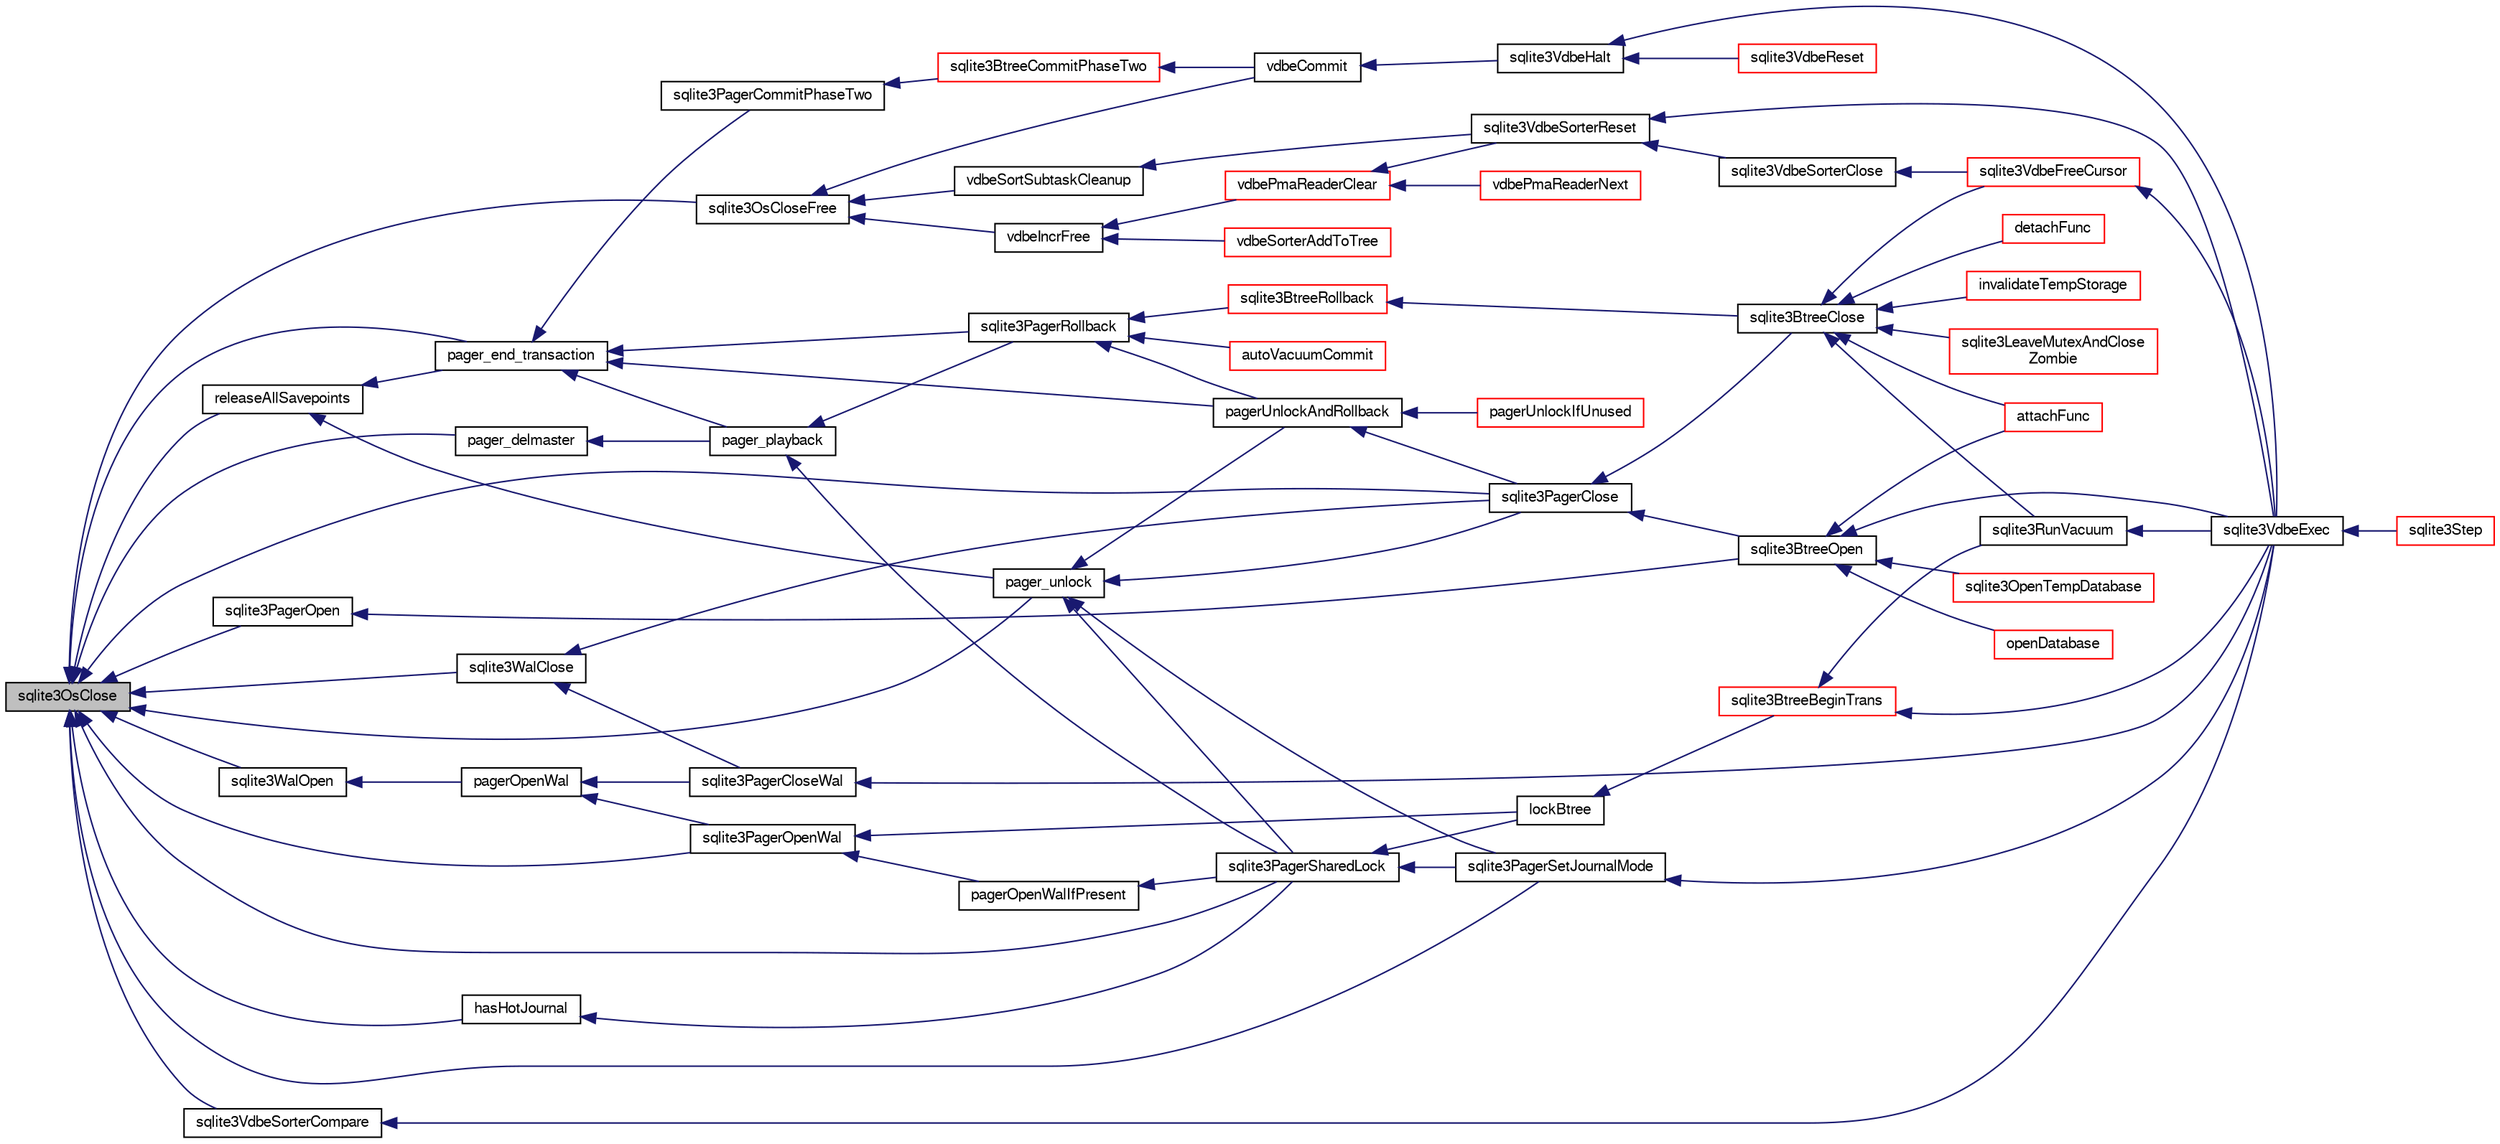 digraph "sqlite3OsClose"
{
  edge [fontname="FreeSans",fontsize="10",labelfontname="FreeSans",labelfontsize="10"];
  node [fontname="FreeSans",fontsize="10",shape=record];
  rankdir="LR";
  Node606606 [label="sqlite3OsClose",height=0.2,width=0.4,color="black", fillcolor="grey75", style="filled", fontcolor="black"];
  Node606606 -> Node606607 [dir="back",color="midnightblue",fontsize="10",style="solid",fontname="FreeSans"];
  Node606607 [label="sqlite3OsCloseFree",height=0.2,width=0.4,color="black", fillcolor="white", style="filled",URL="$sqlite3_8c.html#a55e2ac414d354ed16d51e9fb500e21df"];
  Node606607 -> Node606608 [dir="back",color="midnightblue",fontsize="10",style="solid",fontname="FreeSans"];
  Node606608 [label="vdbeCommit",height=0.2,width=0.4,color="black", fillcolor="white", style="filled",URL="$sqlite3_8c.html#a5d7f1e0625451b987728f600cfe1b92d"];
  Node606608 -> Node606609 [dir="back",color="midnightblue",fontsize="10",style="solid",fontname="FreeSans"];
  Node606609 [label="sqlite3VdbeHalt",height=0.2,width=0.4,color="black", fillcolor="white", style="filled",URL="$sqlite3_8c.html#a8d1d99703d999190fbc35ecc981cb709"];
  Node606609 -> Node606610 [dir="back",color="midnightblue",fontsize="10",style="solid",fontname="FreeSans"];
  Node606610 [label="sqlite3VdbeReset",height=0.2,width=0.4,color="red", fillcolor="white", style="filled",URL="$sqlite3_8c.html#a315a913742f7267f90d46d41446353b1"];
  Node606609 -> Node606619 [dir="back",color="midnightblue",fontsize="10",style="solid",fontname="FreeSans"];
  Node606619 [label="sqlite3VdbeExec",height=0.2,width=0.4,color="black", fillcolor="white", style="filled",URL="$sqlite3_8c.html#a8ce40a614bdc56719c4d642b1e4dfb21"];
  Node606619 -> Node606620 [dir="back",color="midnightblue",fontsize="10",style="solid",fontname="FreeSans"];
  Node606620 [label="sqlite3Step",height=0.2,width=0.4,color="red", fillcolor="white", style="filled",URL="$sqlite3_8c.html#a3f2872e873e2758a4beedad1d5113554"];
  Node606607 -> Node606870 [dir="back",color="midnightblue",fontsize="10",style="solid",fontname="FreeSans"];
  Node606870 [label="vdbeSortSubtaskCleanup",height=0.2,width=0.4,color="black", fillcolor="white", style="filled",URL="$sqlite3_8c.html#abc8ce4c3ef58cc10f5b27642aab32b30"];
  Node606870 -> Node606871 [dir="back",color="midnightblue",fontsize="10",style="solid",fontname="FreeSans"];
  Node606871 [label="sqlite3VdbeSorterReset",height=0.2,width=0.4,color="black", fillcolor="white", style="filled",URL="$sqlite3_8c.html#a5dc239f845e793a82dd1d60ed3ed9c09"];
  Node606871 -> Node606619 [dir="back",color="midnightblue",fontsize="10",style="solid",fontname="FreeSans"];
  Node606871 -> Node606872 [dir="back",color="midnightblue",fontsize="10",style="solid",fontname="FreeSans"];
  Node606872 [label="sqlite3VdbeSorterClose",height=0.2,width=0.4,color="black", fillcolor="white", style="filled",URL="$sqlite3_8c.html#a787fa9e9800f8ae4ef3fa11044ed1ac9"];
  Node606872 -> Node606873 [dir="back",color="midnightblue",fontsize="10",style="solid",fontname="FreeSans"];
  Node606873 [label="sqlite3VdbeFreeCursor",height=0.2,width=0.4,color="red", fillcolor="white", style="filled",URL="$sqlite3_8c.html#a0f9084083e1d0639708934630f33d6ef"];
  Node606873 -> Node606619 [dir="back",color="midnightblue",fontsize="10",style="solid",fontname="FreeSans"];
  Node606607 -> Node606877 [dir="back",color="midnightblue",fontsize="10",style="solid",fontname="FreeSans"];
  Node606877 [label="vdbeIncrFree",height=0.2,width=0.4,color="black", fillcolor="white", style="filled",URL="$sqlite3_8c.html#a2cf58de324cfc3b315c058575986bbee"];
  Node606877 -> Node606878 [dir="back",color="midnightblue",fontsize="10",style="solid",fontname="FreeSans"];
  Node606878 [label="vdbePmaReaderClear",height=0.2,width=0.4,color="red", fillcolor="white", style="filled",URL="$sqlite3_8c.html#ae4ef2e668d3028e75343e65046d42a2d"];
  Node606878 -> Node606879 [dir="back",color="midnightblue",fontsize="10",style="solid",fontname="FreeSans"];
  Node606879 [label="vdbePmaReaderNext",height=0.2,width=0.4,color="red", fillcolor="white", style="filled",URL="$sqlite3_8c.html#af63a38a01ef1374e7a717f83c2ccf648"];
  Node606878 -> Node606871 [dir="back",color="midnightblue",fontsize="10",style="solid",fontname="FreeSans"];
  Node606877 -> Node606897 [dir="back",color="midnightblue",fontsize="10",style="solid",fontname="FreeSans"];
  Node606897 [label="vdbeSorterAddToTree",height=0.2,width=0.4,color="red", fillcolor="white", style="filled",URL="$sqlite3_8c.html#a8eccbbf1454e5f56267f1c7e47817773"];
  Node606606 -> Node606898 [dir="back",color="midnightblue",fontsize="10",style="solid",fontname="FreeSans"];
  Node606898 [label="releaseAllSavepoints",height=0.2,width=0.4,color="black", fillcolor="white", style="filled",URL="$sqlite3_8c.html#ac0ec06e81b223a42295bd1a0182b1609"];
  Node606898 -> Node606899 [dir="back",color="midnightblue",fontsize="10",style="solid",fontname="FreeSans"];
  Node606899 [label="pager_unlock",height=0.2,width=0.4,color="black", fillcolor="white", style="filled",URL="$sqlite3_8c.html#a5b54bd09bd76fa68eb6310fbf9bbaf20"];
  Node606899 -> Node606900 [dir="back",color="midnightblue",fontsize="10",style="solid",fontname="FreeSans"];
  Node606900 [label="pagerUnlockAndRollback",height=0.2,width=0.4,color="black", fillcolor="white", style="filled",URL="$sqlite3_8c.html#a02d96b7bf62c3b13ba905d168914518c"];
  Node606900 -> Node606901 [dir="back",color="midnightblue",fontsize="10",style="solid",fontname="FreeSans"];
  Node606901 [label="sqlite3PagerClose",height=0.2,width=0.4,color="black", fillcolor="white", style="filled",URL="$sqlite3_8c.html#af94b1f96b60689fd09422cce2c85f53f"];
  Node606901 -> Node606902 [dir="back",color="midnightblue",fontsize="10",style="solid",fontname="FreeSans"];
  Node606902 [label="sqlite3BtreeOpen",height=0.2,width=0.4,color="black", fillcolor="white", style="filled",URL="$sqlite3_8c.html#a13dcb44dc34af6ce9d38de9c5aa975f9"];
  Node606902 -> Node606619 [dir="back",color="midnightblue",fontsize="10",style="solid",fontname="FreeSans"];
  Node606902 -> Node606643 [dir="back",color="midnightblue",fontsize="10",style="solid",fontname="FreeSans"];
  Node606643 [label="attachFunc",height=0.2,width=0.4,color="red", fillcolor="white", style="filled",URL="$sqlite3_8c.html#a69cb751a7da501b9a0aa37e0d7c3eaf7"];
  Node606902 -> Node606903 [dir="back",color="midnightblue",fontsize="10",style="solid",fontname="FreeSans"];
  Node606903 [label="sqlite3OpenTempDatabase",height=0.2,width=0.4,color="red", fillcolor="white", style="filled",URL="$sqlite3_8c.html#aaf3088380b731428b72d3b5777f93755"];
  Node606902 -> Node606839 [dir="back",color="midnightblue",fontsize="10",style="solid",fontname="FreeSans"];
  Node606839 [label="openDatabase",height=0.2,width=0.4,color="red", fillcolor="white", style="filled",URL="$sqlite3_8c.html#a6a9c3bc3a64234e863413f41db473758"];
  Node606901 -> Node606908 [dir="back",color="midnightblue",fontsize="10",style="solid",fontname="FreeSans"];
  Node606908 [label="sqlite3BtreeClose",height=0.2,width=0.4,color="black", fillcolor="white", style="filled",URL="$sqlite3_8c.html#a729b65009b66a99200496b09c124df01"];
  Node606908 -> Node606873 [dir="back",color="midnightblue",fontsize="10",style="solid",fontname="FreeSans"];
  Node606908 -> Node606643 [dir="back",color="midnightblue",fontsize="10",style="solid",fontname="FreeSans"];
  Node606908 -> Node606829 [dir="back",color="midnightblue",fontsize="10",style="solid",fontname="FreeSans"];
  Node606829 [label="detachFunc",height=0.2,width=0.4,color="red", fillcolor="white", style="filled",URL="$sqlite3_8c.html#a2b3dd04cb87abd088926ab0082a60b77"];
  Node606908 -> Node606830 [dir="back",color="midnightblue",fontsize="10",style="solid",fontname="FreeSans"];
  Node606830 [label="invalidateTempStorage",height=0.2,width=0.4,color="red", fillcolor="white", style="filled",URL="$sqlite3_8c.html#a759777a1eb3c3e96a5af94932b39e69a"];
  Node606908 -> Node606745 [dir="back",color="midnightblue",fontsize="10",style="solid",fontname="FreeSans"];
  Node606745 [label="sqlite3RunVacuum",height=0.2,width=0.4,color="black", fillcolor="white", style="filled",URL="$sqlite3_8c.html#a5e83ddc7b3e7e8e79ad5d1fc92de1d2f"];
  Node606745 -> Node606619 [dir="back",color="midnightblue",fontsize="10",style="solid",fontname="FreeSans"];
  Node606908 -> Node606833 [dir="back",color="midnightblue",fontsize="10",style="solid",fontname="FreeSans"];
  Node606833 [label="sqlite3LeaveMutexAndClose\lZombie",height=0.2,width=0.4,color="red", fillcolor="white", style="filled",URL="$sqlite3_8c.html#afe3a37c29dcb0fe9fc15fe07a3976f59"];
  Node606900 -> Node606909 [dir="back",color="midnightblue",fontsize="10",style="solid",fontname="FreeSans"];
  Node606909 [label="pagerUnlockIfUnused",height=0.2,width=0.4,color="red", fillcolor="white", style="filled",URL="$sqlite3_8c.html#abf547f4276efb6f10262f7fde1e4d065"];
  Node606899 -> Node606901 [dir="back",color="midnightblue",fontsize="10",style="solid",fontname="FreeSans"];
  Node606899 -> Node606913 [dir="back",color="midnightblue",fontsize="10",style="solid",fontname="FreeSans"];
  Node606913 [label="sqlite3PagerSharedLock",height=0.2,width=0.4,color="black", fillcolor="white", style="filled",URL="$sqlite3_8c.html#a58c197b629fb6eaacf96c7add57c70df"];
  Node606913 -> Node606914 [dir="back",color="midnightblue",fontsize="10",style="solid",fontname="FreeSans"];
  Node606914 [label="sqlite3PagerSetJournalMode",height=0.2,width=0.4,color="black", fillcolor="white", style="filled",URL="$sqlite3_8c.html#afb929a0a4553cda84de16180ddbd09f7"];
  Node606914 -> Node606619 [dir="back",color="midnightblue",fontsize="10",style="solid",fontname="FreeSans"];
  Node606913 -> Node606915 [dir="back",color="midnightblue",fontsize="10",style="solid",fontname="FreeSans"];
  Node606915 [label="lockBtree",height=0.2,width=0.4,color="black", fillcolor="white", style="filled",URL="$sqlite3_8c.html#a5b808194d3178be15705a420265cee9d"];
  Node606915 -> Node606916 [dir="back",color="midnightblue",fontsize="10",style="solid",fontname="FreeSans"];
  Node606916 [label="sqlite3BtreeBeginTrans",height=0.2,width=0.4,color="red", fillcolor="white", style="filled",URL="$sqlite3_8c.html#a52d6706df15c67c22aa7d0e290c16bf5"];
  Node606916 -> Node606619 [dir="back",color="midnightblue",fontsize="10",style="solid",fontname="FreeSans"];
  Node606916 -> Node606745 [dir="back",color="midnightblue",fontsize="10",style="solid",fontname="FreeSans"];
  Node606899 -> Node606914 [dir="back",color="midnightblue",fontsize="10",style="solid",fontname="FreeSans"];
  Node606898 -> Node606983 [dir="back",color="midnightblue",fontsize="10",style="solid",fontname="FreeSans"];
  Node606983 [label="pager_end_transaction",height=0.2,width=0.4,color="black", fillcolor="white", style="filled",URL="$sqlite3_8c.html#a0814e2cfab386b1e3ba74528870339fe"];
  Node606983 -> Node606900 [dir="back",color="midnightblue",fontsize="10",style="solid",fontname="FreeSans"];
  Node606983 -> Node606912 [dir="back",color="midnightblue",fontsize="10",style="solid",fontname="FreeSans"];
  Node606912 [label="pager_playback",height=0.2,width=0.4,color="black", fillcolor="white", style="filled",URL="$sqlite3_8c.html#a9d9a750a9fc76eb4b668c8a16b164a65"];
  Node606912 -> Node606913 [dir="back",color="midnightblue",fontsize="10",style="solid",fontname="FreeSans"];
  Node606912 -> Node606918 [dir="back",color="midnightblue",fontsize="10",style="solid",fontname="FreeSans"];
  Node606918 [label="sqlite3PagerRollback",height=0.2,width=0.4,color="black", fillcolor="white", style="filled",URL="$sqlite3_8c.html#afdd2ecbb97b7a716892ff6bd10c7dfd0"];
  Node606918 -> Node606900 [dir="back",color="midnightblue",fontsize="10",style="solid",fontname="FreeSans"];
  Node606918 -> Node606919 [dir="back",color="midnightblue",fontsize="10",style="solid",fontname="FreeSans"];
  Node606919 [label="autoVacuumCommit",height=0.2,width=0.4,color="red", fillcolor="white", style="filled",URL="$sqlite3_8c.html#a809d22c6311135ae3048adf41febaef0"];
  Node606918 -> Node606922 [dir="back",color="midnightblue",fontsize="10",style="solid",fontname="FreeSans"];
  Node606922 [label="sqlite3BtreeRollback",height=0.2,width=0.4,color="red", fillcolor="white", style="filled",URL="$sqlite3_8c.html#a317473acdafdd688385c8954f09de186"];
  Node606922 -> Node606908 [dir="back",color="midnightblue",fontsize="10",style="solid",fontname="FreeSans"];
  Node606983 -> Node606984 [dir="back",color="midnightblue",fontsize="10",style="solid",fontname="FreeSans"];
  Node606984 [label="sqlite3PagerCommitPhaseTwo",height=0.2,width=0.4,color="black", fillcolor="white", style="filled",URL="$sqlite3_8c.html#a18af1df44bbc3ae598f0559f6fc5861e"];
  Node606984 -> Node606985 [dir="back",color="midnightblue",fontsize="10",style="solid",fontname="FreeSans"];
  Node606985 [label="sqlite3BtreeCommitPhaseTwo",height=0.2,width=0.4,color="red", fillcolor="white", style="filled",URL="$sqlite3_8c.html#a84764f43cb4ca50bcac1fc674e8d6dd9"];
  Node606985 -> Node606608 [dir="back",color="midnightblue",fontsize="10",style="solid",fontname="FreeSans"];
  Node606983 -> Node606918 [dir="back",color="midnightblue",fontsize="10",style="solid",fontname="FreeSans"];
  Node606606 -> Node606899 [dir="back",color="midnightblue",fontsize="10",style="solid",fontname="FreeSans"];
  Node606606 -> Node606983 [dir="back",color="midnightblue",fontsize="10",style="solid",fontname="FreeSans"];
  Node606606 -> Node607020 [dir="back",color="midnightblue",fontsize="10",style="solid",fontname="FreeSans"];
  Node607020 [label="pager_delmaster",height=0.2,width=0.4,color="black", fillcolor="white", style="filled",URL="$sqlite3_8c.html#a940bc2e6650e613dc69243119683c221"];
  Node607020 -> Node606912 [dir="back",color="midnightblue",fontsize="10",style="solid",fontname="FreeSans"];
  Node606606 -> Node606901 [dir="back",color="midnightblue",fontsize="10",style="solid",fontname="FreeSans"];
  Node606606 -> Node607003 [dir="back",color="midnightblue",fontsize="10",style="solid",fontname="FreeSans"];
  Node607003 [label="sqlite3PagerOpen",height=0.2,width=0.4,color="black", fillcolor="white", style="filled",URL="$sqlite3_8c.html#a5b4a74e8a1754922c482b7af19b30611"];
  Node607003 -> Node606902 [dir="back",color="midnightblue",fontsize="10",style="solid",fontname="FreeSans"];
  Node606606 -> Node607021 [dir="back",color="midnightblue",fontsize="10",style="solid",fontname="FreeSans"];
  Node607021 [label="hasHotJournal",height=0.2,width=0.4,color="black", fillcolor="white", style="filled",URL="$sqlite3_8c.html#a875dc699b7a0e8ab6ba19170e5096d5e"];
  Node607021 -> Node606913 [dir="back",color="midnightblue",fontsize="10",style="solid",fontname="FreeSans"];
  Node606606 -> Node606913 [dir="back",color="midnightblue",fontsize="10",style="solid",fontname="FreeSans"];
  Node606606 -> Node606914 [dir="back",color="midnightblue",fontsize="10",style="solid",fontname="FreeSans"];
  Node606606 -> Node607022 [dir="back",color="midnightblue",fontsize="10",style="solid",fontname="FreeSans"];
  Node607022 [label="sqlite3PagerOpenWal",height=0.2,width=0.4,color="black", fillcolor="white", style="filled",URL="$sqlite3_8c.html#a5e4116ab2def31c2c36e557fc6811d0d"];
  Node607022 -> Node607023 [dir="back",color="midnightblue",fontsize="10",style="solid",fontname="FreeSans"];
  Node607023 [label="pagerOpenWalIfPresent",height=0.2,width=0.4,color="black", fillcolor="white", style="filled",URL="$sqlite3_8c.html#a53aeec46642c01ab2de938e8bd00b0e3"];
  Node607023 -> Node606913 [dir="back",color="midnightblue",fontsize="10",style="solid",fontname="FreeSans"];
  Node607022 -> Node606915 [dir="back",color="midnightblue",fontsize="10",style="solid",fontname="FreeSans"];
  Node606606 -> Node607024 [dir="back",color="midnightblue",fontsize="10",style="solid",fontname="FreeSans"];
  Node607024 [label="sqlite3WalOpen",height=0.2,width=0.4,color="black", fillcolor="white", style="filled",URL="$sqlite3_8c.html#adf4d97849e76f154717956aa9ea0e138"];
  Node607024 -> Node607025 [dir="back",color="midnightblue",fontsize="10",style="solid",fontname="FreeSans"];
  Node607025 [label="pagerOpenWal",height=0.2,width=0.4,color="black", fillcolor="white", style="filled",URL="$sqlite3_8c.html#acb6f84b34748805df0403a052d18eaf1"];
  Node607025 -> Node607022 [dir="back",color="midnightblue",fontsize="10",style="solid",fontname="FreeSans"];
  Node607025 -> Node607026 [dir="back",color="midnightblue",fontsize="10",style="solid",fontname="FreeSans"];
  Node607026 [label="sqlite3PagerCloseWal",height=0.2,width=0.4,color="black", fillcolor="white", style="filled",URL="$sqlite3_8c.html#ac62d7d3d29214a7cad25fdd88e7c7a74"];
  Node607026 -> Node606619 [dir="back",color="midnightblue",fontsize="10",style="solid",fontname="FreeSans"];
  Node606606 -> Node607027 [dir="back",color="midnightblue",fontsize="10",style="solid",fontname="FreeSans"];
  Node607027 [label="sqlite3WalClose",height=0.2,width=0.4,color="black", fillcolor="white", style="filled",URL="$sqlite3_8c.html#abfd7d36ec6ea41ecb2717dd4c6b0571e"];
  Node607027 -> Node606901 [dir="back",color="midnightblue",fontsize="10",style="solid",fontname="FreeSans"];
  Node607027 -> Node607026 [dir="back",color="midnightblue",fontsize="10",style="solid",fontname="FreeSans"];
  Node606606 -> Node607028 [dir="back",color="midnightblue",fontsize="10",style="solid",fontname="FreeSans"];
  Node607028 [label="sqlite3VdbeSorterCompare",height=0.2,width=0.4,color="black", fillcolor="white", style="filled",URL="$sqlite3_8c.html#a6e73d18bbcc57eb7069169ef7122686c"];
  Node607028 -> Node606619 [dir="back",color="midnightblue",fontsize="10",style="solid",fontname="FreeSans"];
}
